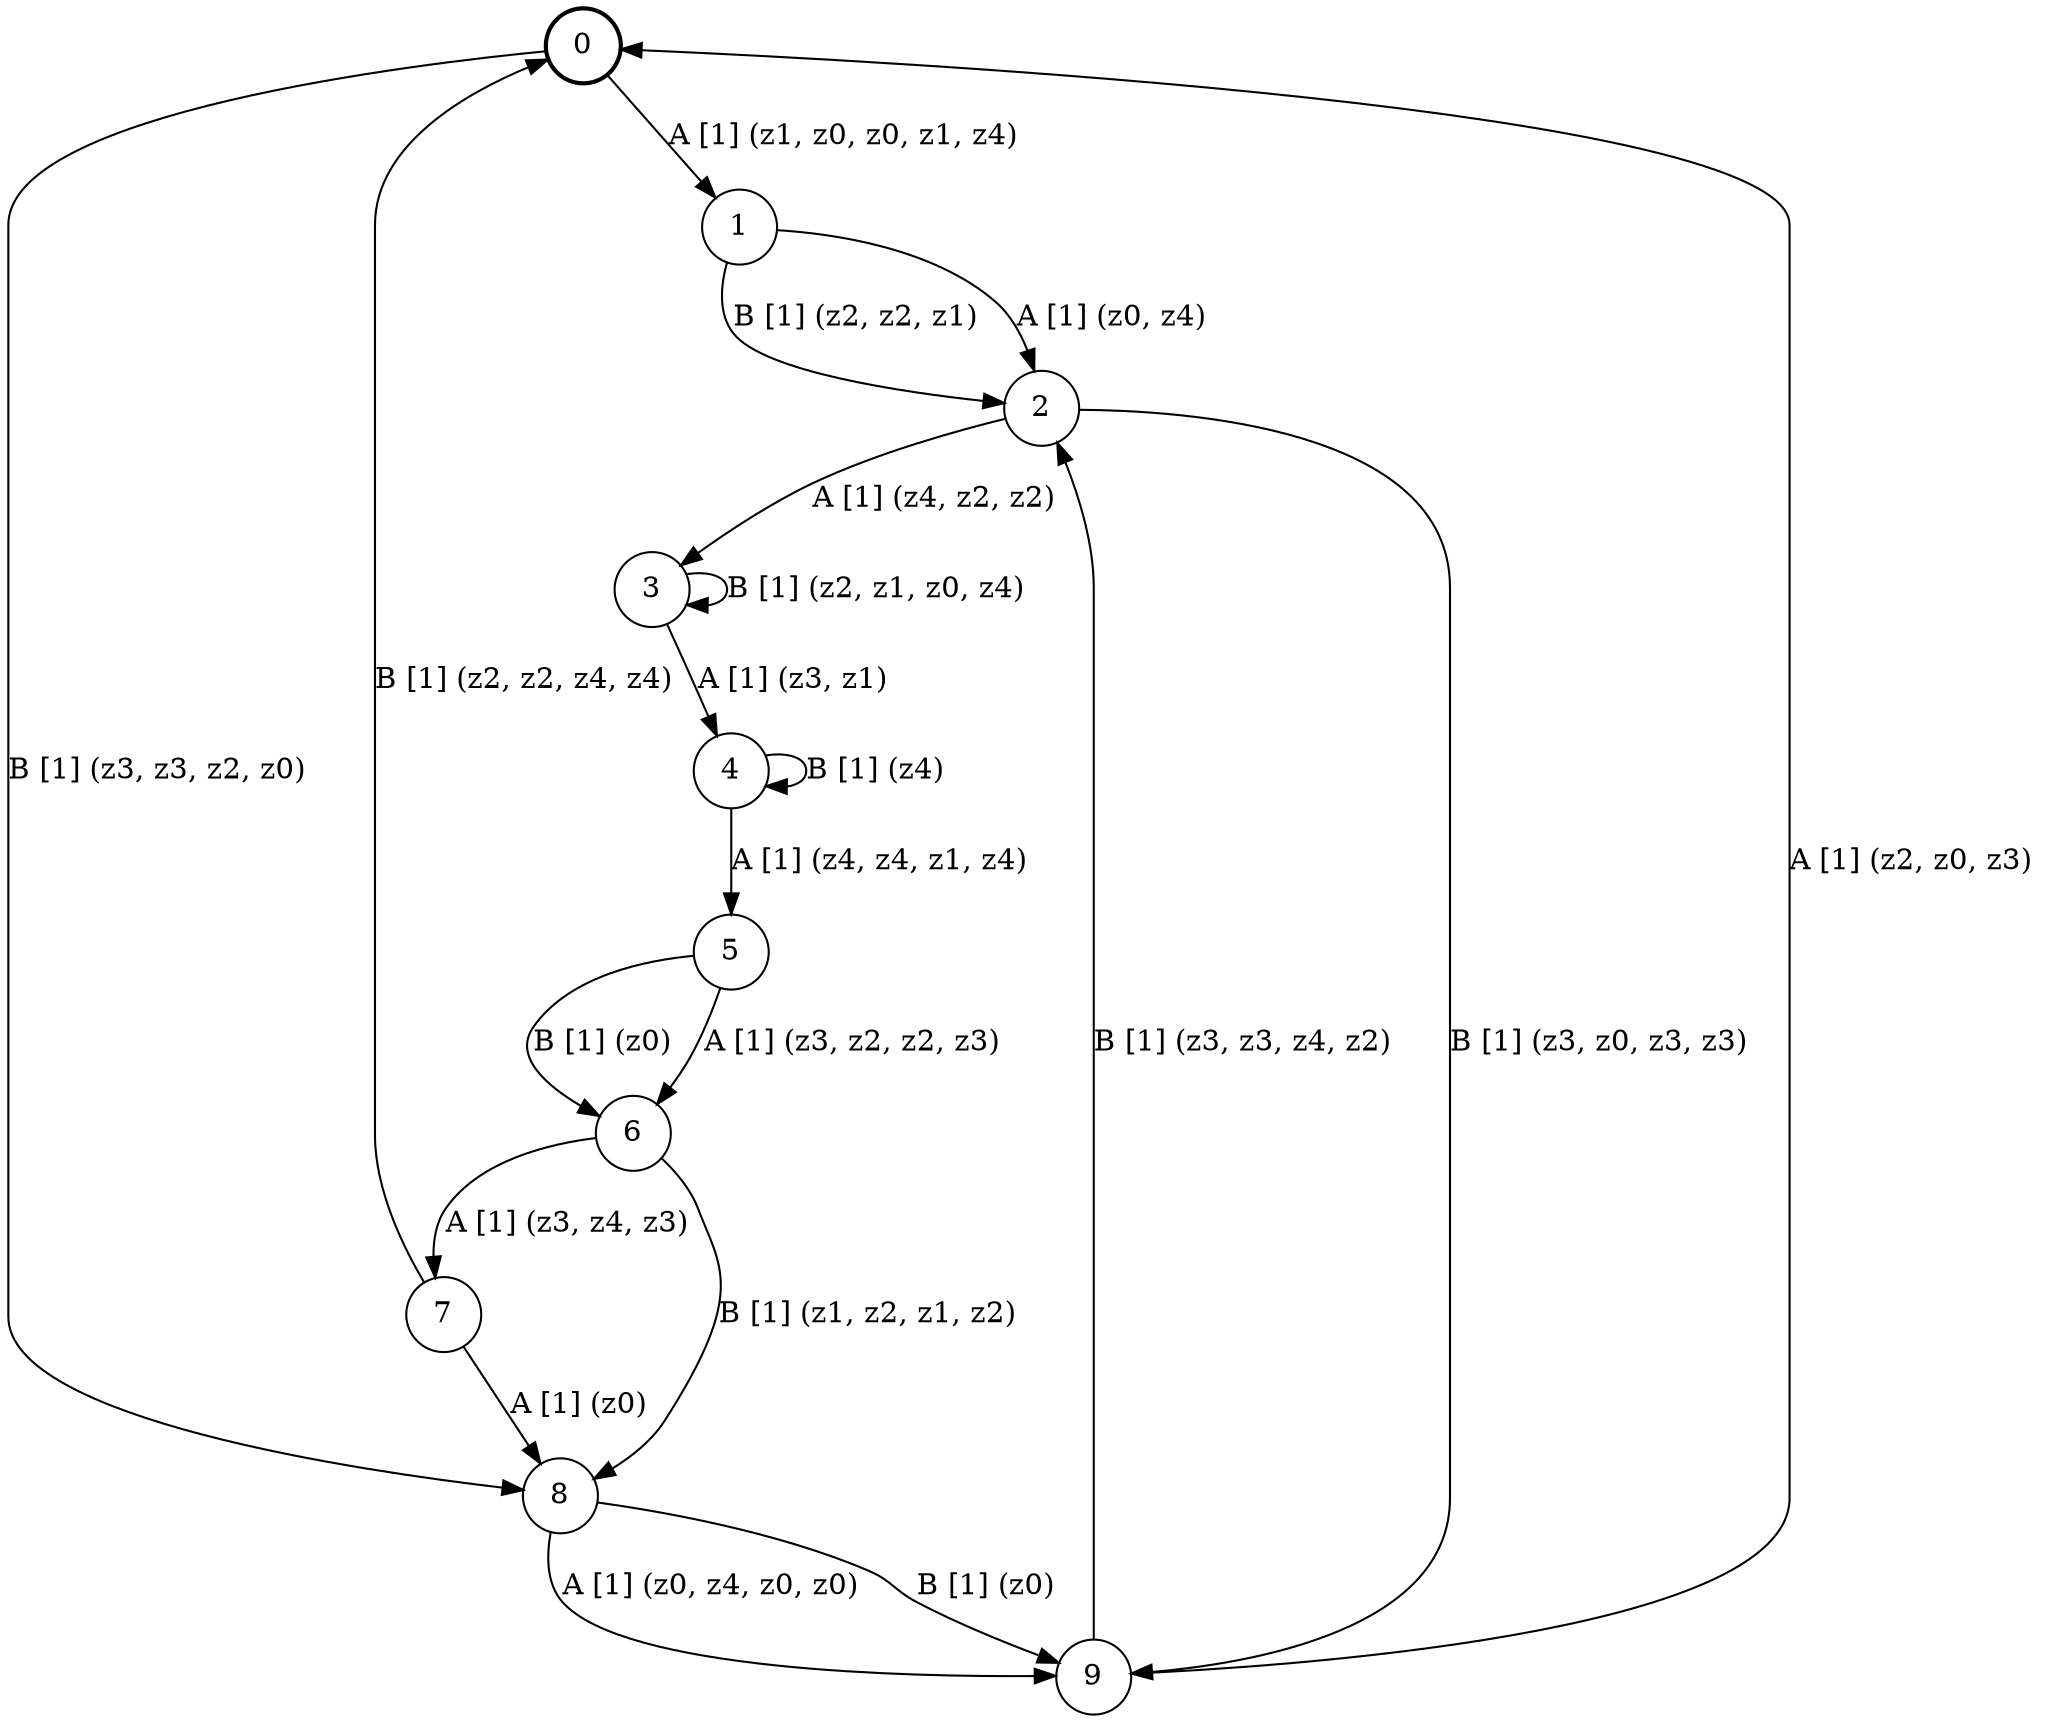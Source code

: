 # generated file, don't try to modify
# command: dot -Tpng <filename> > tree.png
digraph Automaton {
    node [shape = circle];
    0 [style = "bold"];
    0 -> 1 [label = "A [1] (z1, z0, z0, z1, z4) "];
    0 -> 8 [label = "B [1] (z3, z3, z2, z0) "];
    1 -> 2 [label = "A [1] (z0, z4) "];
    1 -> 2 [label = "B [1] (z2, z2, z1) "];
    2 -> 3 [label = "A [1] (z4, z2, z2) "];
    2 -> 9 [label = "B [1] (z3, z0, z3, z3) "];
    3 -> 4 [label = "A [1] (z3, z1) "];
    3 -> 3 [label = "B [1] (z2, z1, z0, z4) "];
    4 -> 5 [label = "A [1] (z4, z4, z1, z4) "];
    4 -> 4 [label = "B [1] (z4) "];
    5 -> 6 [label = "A [1] (z3, z2, z2, z3) "];
    5 -> 6 [label = "B [1] (z0) "];
    6 -> 7 [label = "A [1] (z3, z4, z3) "];
    6 -> 8 [label = "B [1] (z1, z2, z1, z2) "];
    7 -> 8 [label = "A [1] (z0) "];
    7 -> 0 [label = "B [1] (z2, z2, z4, z4) "];
    8 -> 9 [label = "A [1] (z0, z4, z0, z0) "];
    8 -> 9 [label = "B [1] (z0) "];
    9 -> 0 [label = "A [1] (z2, z0, z3) "];
    9 -> 2 [label = "B [1] (z3, z3, z4, z2) "];
}
